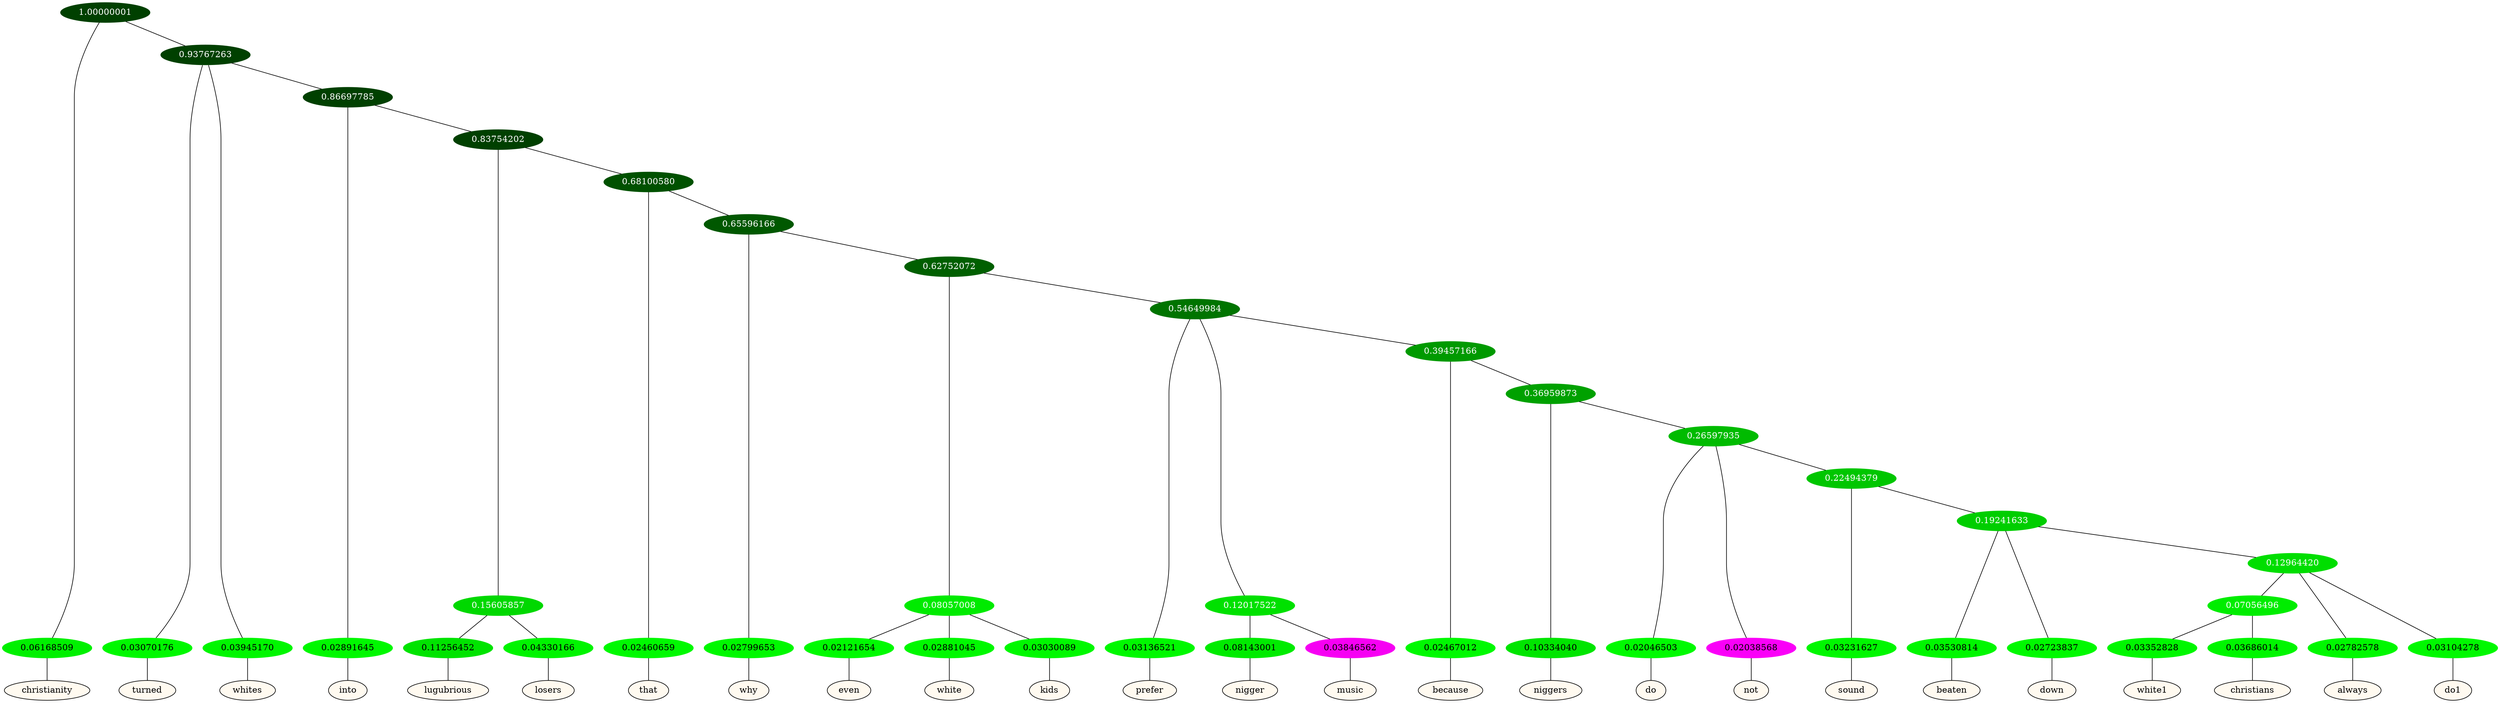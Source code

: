 graph {
	node [format=png height=0.15 nodesep=0.001 ordering=out overlap=prism overlap_scaling=0.01 ranksep=0.001 ratio=0.2 style=filled width=0.15]
	{
		rank=same
		a_w_1 [label=christianity color=black fillcolor=floralwhite style="filled,solid"]
		a_w_3 [label=turned color=black fillcolor=floralwhite style="filled,solid"]
		a_w_4 [label=whites color=black fillcolor=floralwhite style="filled,solid"]
		a_w_6 [label=into color=black fillcolor=floralwhite style="filled,solid"]
		a_w_10 [label=lugubrious color=black fillcolor=floralwhite style="filled,solid"]
		a_w_11 [label=losers color=black fillcolor=floralwhite style="filled,solid"]
		a_w_12 [label=that color=black fillcolor=floralwhite style="filled,solid"]
		a_w_14 [label=why color=black fillcolor=floralwhite style="filled,solid"]
		a_w_18 [label=even color=black fillcolor=floralwhite style="filled,solid"]
		a_w_19 [label=white color=black fillcolor=floralwhite style="filled,solid"]
		a_w_20 [label=kids color=black fillcolor=floralwhite style="filled,solid"]
		a_w_21 [label=prefer color=black fillcolor=floralwhite style="filled,solid"]
		a_w_24 [label=nigger color=black fillcolor=floralwhite style="filled,solid"]
		a_w_25 [label=music color=black fillcolor=floralwhite style="filled,solid"]
		a_w_26 [label=because color=black fillcolor=floralwhite style="filled,solid"]
		a_w_28 [label=niggers color=black fillcolor=floralwhite style="filled,solid"]
		a_w_30 [label=do color=black fillcolor=floralwhite style="filled,solid"]
		a_w_31 [label=not color=black fillcolor=floralwhite style="filled,solid"]
		a_w_33 [label=sound color=black fillcolor=floralwhite style="filled,solid"]
		a_w_35 [label=beaten color=black fillcolor=floralwhite style="filled,solid"]
		a_w_36 [label=down color=black fillcolor=floralwhite style="filled,solid"]
		a_w_41 [label=white1 color=black fillcolor=floralwhite style="filled,solid"]
		a_w_42 [label=christians color=black fillcolor=floralwhite style="filled,solid"]
		a_w_39 [label=always color=black fillcolor=floralwhite style="filled,solid"]
		a_w_40 [label=do1 color=black fillcolor=floralwhite style="filled,solid"]
	}
	a_n_1 -- a_w_1
	a_n_3 -- a_w_3
	a_n_4 -- a_w_4
	a_n_6 -- a_w_6
	a_n_10 -- a_w_10
	a_n_11 -- a_w_11
	a_n_12 -- a_w_12
	a_n_14 -- a_w_14
	a_n_18 -- a_w_18
	a_n_19 -- a_w_19
	a_n_20 -- a_w_20
	a_n_21 -- a_w_21
	a_n_24 -- a_w_24
	a_n_25 -- a_w_25
	a_n_26 -- a_w_26
	a_n_28 -- a_w_28
	a_n_30 -- a_w_30
	a_n_31 -- a_w_31
	a_n_33 -- a_w_33
	a_n_35 -- a_w_35
	a_n_36 -- a_w_36
	a_n_41 -- a_w_41
	a_n_42 -- a_w_42
	a_n_39 -- a_w_39
	a_n_40 -- a_w_40
	{
		rank=same
		a_n_1 [label=0.06168509 color="0.334 1.000 0.938" fontcolor=black]
		a_n_3 [label=0.03070176 color="0.334 1.000 0.969" fontcolor=black]
		a_n_4 [label=0.03945170 color="0.334 1.000 0.961" fontcolor=black]
		a_n_6 [label=0.02891645 color="0.334 1.000 0.971" fontcolor=black]
		a_n_10 [label=0.11256452 color="0.334 1.000 0.887" fontcolor=black]
		a_n_11 [label=0.04330166 color="0.334 1.000 0.957" fontcolor=black]
		a_n_12 [label=0.02460659 color="0.334 1.000 0.975" fontcolor=black]
		a_n_14 [label=0.02799653 color="0.334 1.000 0.972" fontcolor=black]
		a_n_18 [label=0.02121654 color="0.334 1.000 0.979" fontcolor=black]
		a_n_19 [label=0.02881045 color="0.334 1.000 0.971" fontcolor=black]
		a_n_20 [label=0.03030089 color="0.334 1.000 0.970" fontcolor=black]
		a_n_21 [label=0.03136521 color="0.334 1.000 0.969" fontcolor=black]
		a_n_24 [label=0.08143001 color="0.334 1.000 0.919" fontcolor=black]
		a_n_25 [label=0.03846562 color="0.835 1.000 0.962" fontcolor=black]
		a_n_26 [label=0.02467012 color="0.334 1.000 0.975" fontcolor=black]
		a_n_28 [label=0.10334040 color="0.334 1.000 0.897" fontcolor=black]
		a_n_30 [label=0.02046503 color="0.334 1.000 0.980" fontcolor=black]
		a_n_31 [label=0.02038568 color="0.835 1.000 0.980" fontcolor=black]
		a_n_33 [label=0.03231627 color="0.334 1.000 0.968" fontcolor=black]
		a_n_35 [label=0.03530814 color="0.334 1.000 0.965" fontcolor=black]
		a_n_36 [label=0.02723837 color="0.334 1.000 0.973" fontcolor=black]
		a_n_41 [label=0.03352828 color="0.334 1.000 0.966" fontcolor=black]
		a_n_42 [label=0.03686014 color="0.334 1.000 0.963" fontcolor=black]
		a_n_39 [label=0.02782578 color="0.334 1.000 0.972" fontcolor=black]
		a_n_40 [label=0.03104278 color="0.334 1.000 0.969" fontcolor=black]
	}
	a_n_0 [label=1.00000001 color="0.334 1.000 0.250" fontcolor=grey99]
	a_n_0 -- a_n_1
	a_n_2 [label=0.93767263 color="0.334 1.000 0.250" fontcolor=grey99]
	a_n_0 -- a_n_2
	a_n_2 -- a_n_3
	a_n_2 -- a_n_4
	a_n_5 [label=0.86697785 color="0.334 1.000 0.250" fontcolor=grey99]
	a_n_2 -- a_n_5
	a_n_5 -- a_n_6
	a_n_7 [label=0.83754202 color="0.334 1.000 0.250" fontcolor=grey99]
	a_n_5 -- a_n_7
	a_n_8 [label=0.15605857 color="0.334 1.000 0.844" fontcolor=grey99]
	a_n_7 -- a_n_8
	a_n_9 [label=0.68100580 color="0.334 1.000 0.319" fontcolor=grey99]
	a_n_7 -- a_n_9
	a_n_8 -- a_n_10
	a_n_8 -- a_n_11
	a_n_9 -- a_n_12
	a_n_13 [label=0.65596166 color="0.334 1.000 0.344" fontcolor=grey99]
	a_n_9 -- a_n_13
	a_n_13 -- a_n_14
	a_n_15 [label=0.62752072 color="0.334 1.000 0.372" fontcolor=grey99]
	a_n_13 -- a_n_15
	a_n_16 [label=0.08057008 color="0.334 1.000 0.919" fontcolor=grey99]
	a_n_15 -- a_n_16
	a_n_17 [label=0.54649984 color="0.334 1.000 0.454" fontcolor=grey99]
	a_n_15 -- a_n_17
	a_n_16 -- a_n_18
	a_n_16 -- a_n_19
	a_n_16 -- a_n_20
	a_n_17 -- a_n_21
	a_n_22 [label=0.12017522 color="0.334 1.000 0.880" fontcolor=grey99]
	a_n_17 -- a_n_22
	a_n_23 [label=0.39457166 color="0.334 1.000 0.605" fontcolor=grey99]
	a_n_17 -- a_n_23
	a_n_22 -- a_n_24
	a_n_22 -- a_n_25
	a_n_23 -- a_n_26
	a_n_27 [label=0.36959873 color="0.334 1.000 0.630" fontcolor=grey99]
	a_n_23 -- a_n_27
	a_n_27 -- a_n_28
	a_n_29 [label=0.26597935 color="0.334 1.000 0.734" fontcolor=grey99]
	a_n_27 -- a_n_29
	a_n_29 -- a_n_30
	a_n_29 -- a_n_31
	a_n_32 [label=0.22494379 color="0.334 1.000 0.775" fontcolor=grey99]
	a_n_29 -- a_n_32
	a_n_32 -- a_n_33
	a_n_34 [label=0.19241633 color="0.334 1.000 0.808" fontcolor=grey99]
	a_n_32 -- a_n_34
	a_n_34 -- a_n_35
	a_n_34 -- a_n_36
	a_n_37 [label=0.12964420 color="0.334 1.000 0.870" fontcolor=grey99]
	a_n_34 -- a_n_37
	a_n_38 [label=0.07056496 color="0.334 1.000 0.929" fontcolor=grey99]
	a_n_37 -- a_n_38
	a_n_37 -- a_n_39
	a_n_37 -- a_n_40
	a_n_38 -- a_n_41
	a_n_38 -- a_n_42
}
